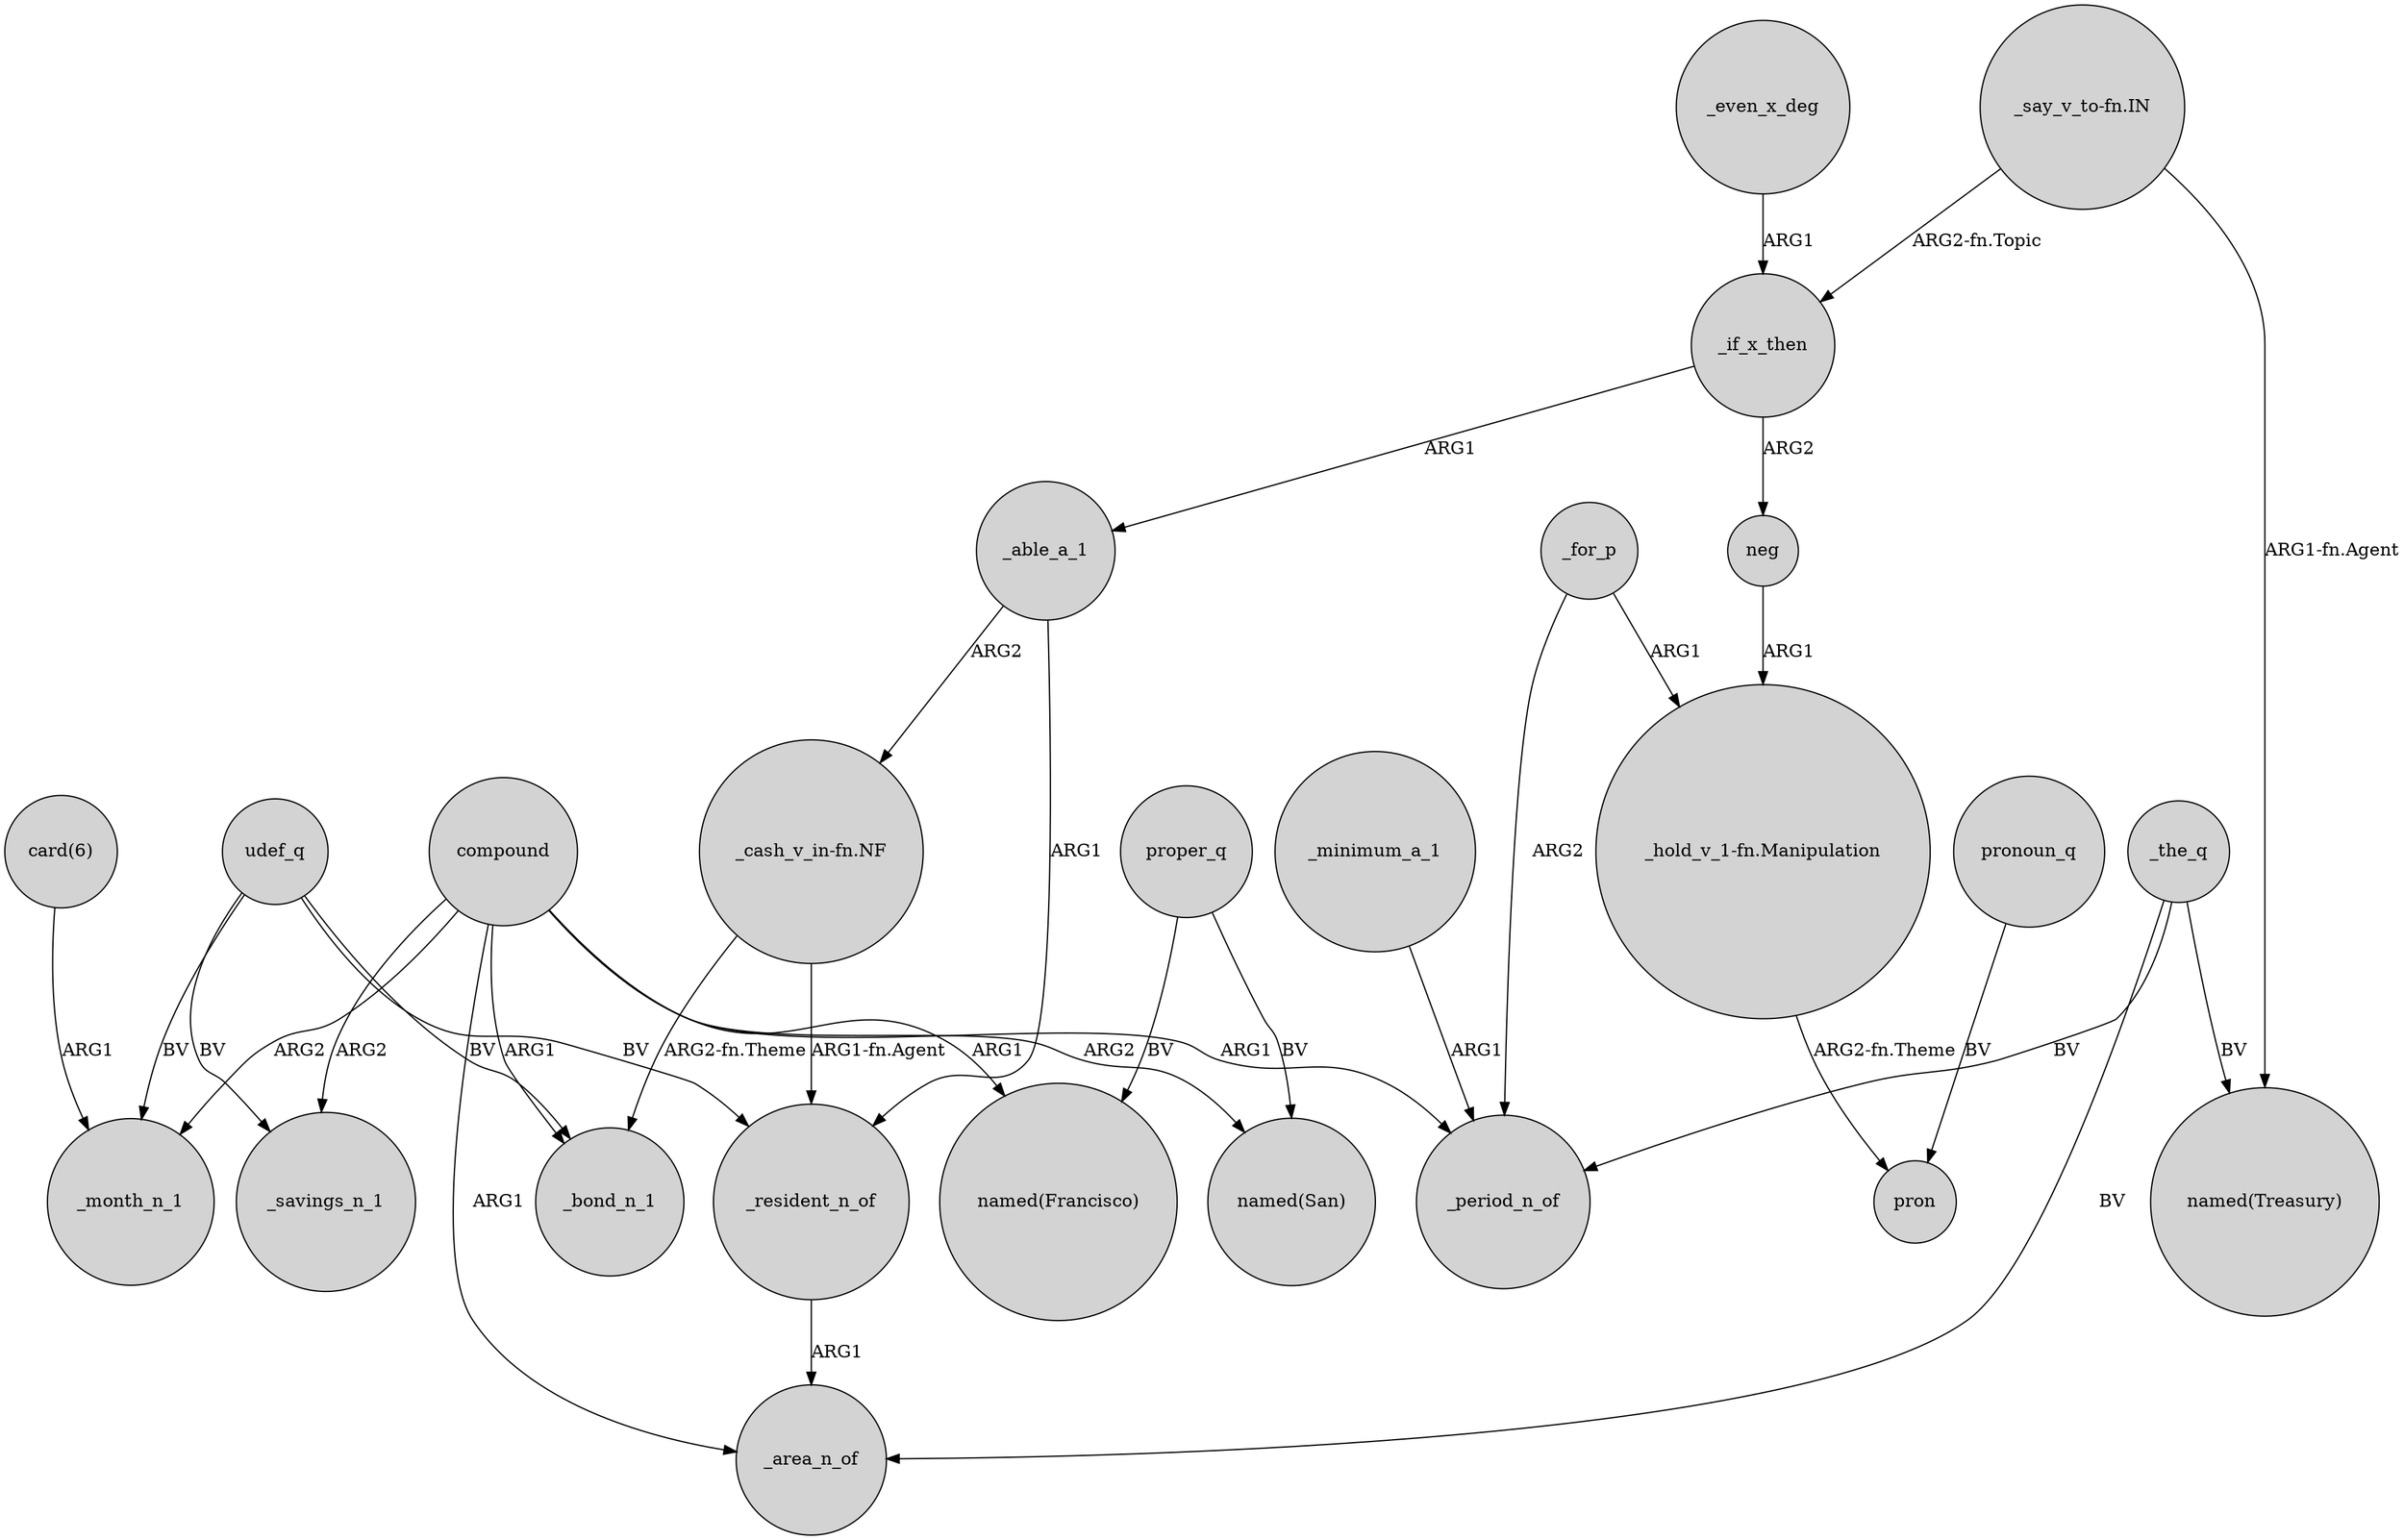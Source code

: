 digraph {
	node [shape=circle style=filled]
	_able_a_1 -> "_cash_v_in-fn.NF" [label=ARG2]
	_for_p -> "_hold_v_1-fn.Manipulation" [label=ARG1]
	compound -> _month_n_1 [label=ARG2]
	"_say_v_to-fn.IN" -> _if_x_then [label="ARG2-fn.Topic"]
	_if_x_then -> _able_a_1 [label=ARG1]
	proper_q -> "named(Francisco)" [label=BV]
	compound -> "named(San)" [label=ARG2]
	compound -> _savings_n_1 [label=ARG2]
	"_hold_v_1-fn.Manipulation" -> pron [label="ARG2-fn.Theme"]
	compound -> _bond_n_1 [label=ARG1]
	_even_x_deg -> _if_x_then [label=ARG1]
	udef_q -> _savings_n_1 [label=BV]
	_resident_n_of -> _area_n_of [label=ARG1]
	_for_p -> _period_n_of [label=ARG2]
	udef_q -> _month_n_1 [label=BV]
	"_say_v_to-fn.IN" -> "named(Treasury)" [label="ARG1-fn.Agent"]
	"_cash_v_in-fn.NF" -> _resident_n_of [label="ARG1-fn.Agent"]
	_if_x_then -> neg [label=ARG2]
	_the_q -> _period_n_of [label=BV]
	udef_q -> _resident_n_of [label=BV]
	pronoun_q -> pron [label=BV]
	udef_q -> _bond_n_1 [label=BV]
	_minimum_a_1 -> _period_n_of [label=ARG1]
	compound -> _period_n_of [label=ARG1]
	_able_a_1 -> _resident_n_of [label=ARG1]
	compound -> "named(Francisco)" [label=ARG1]
	_the_q -> _area_n_of [label=BV]
	neg -> "_hold_v_1-fn.Manipulation" [label=ARG1]
	_the_q -> "named(Treasury)" [label=BV]
	proper_q -> "named(San)" [label=BV]
	"card(6)" -> _month_n_1 [label=ARG1]
	"_cash_v_in-fn.NF" -> _bond_n_1 [label="ARG2-fn.Theme"]
	compound -> _area_n_of [label=ARG1]
}
